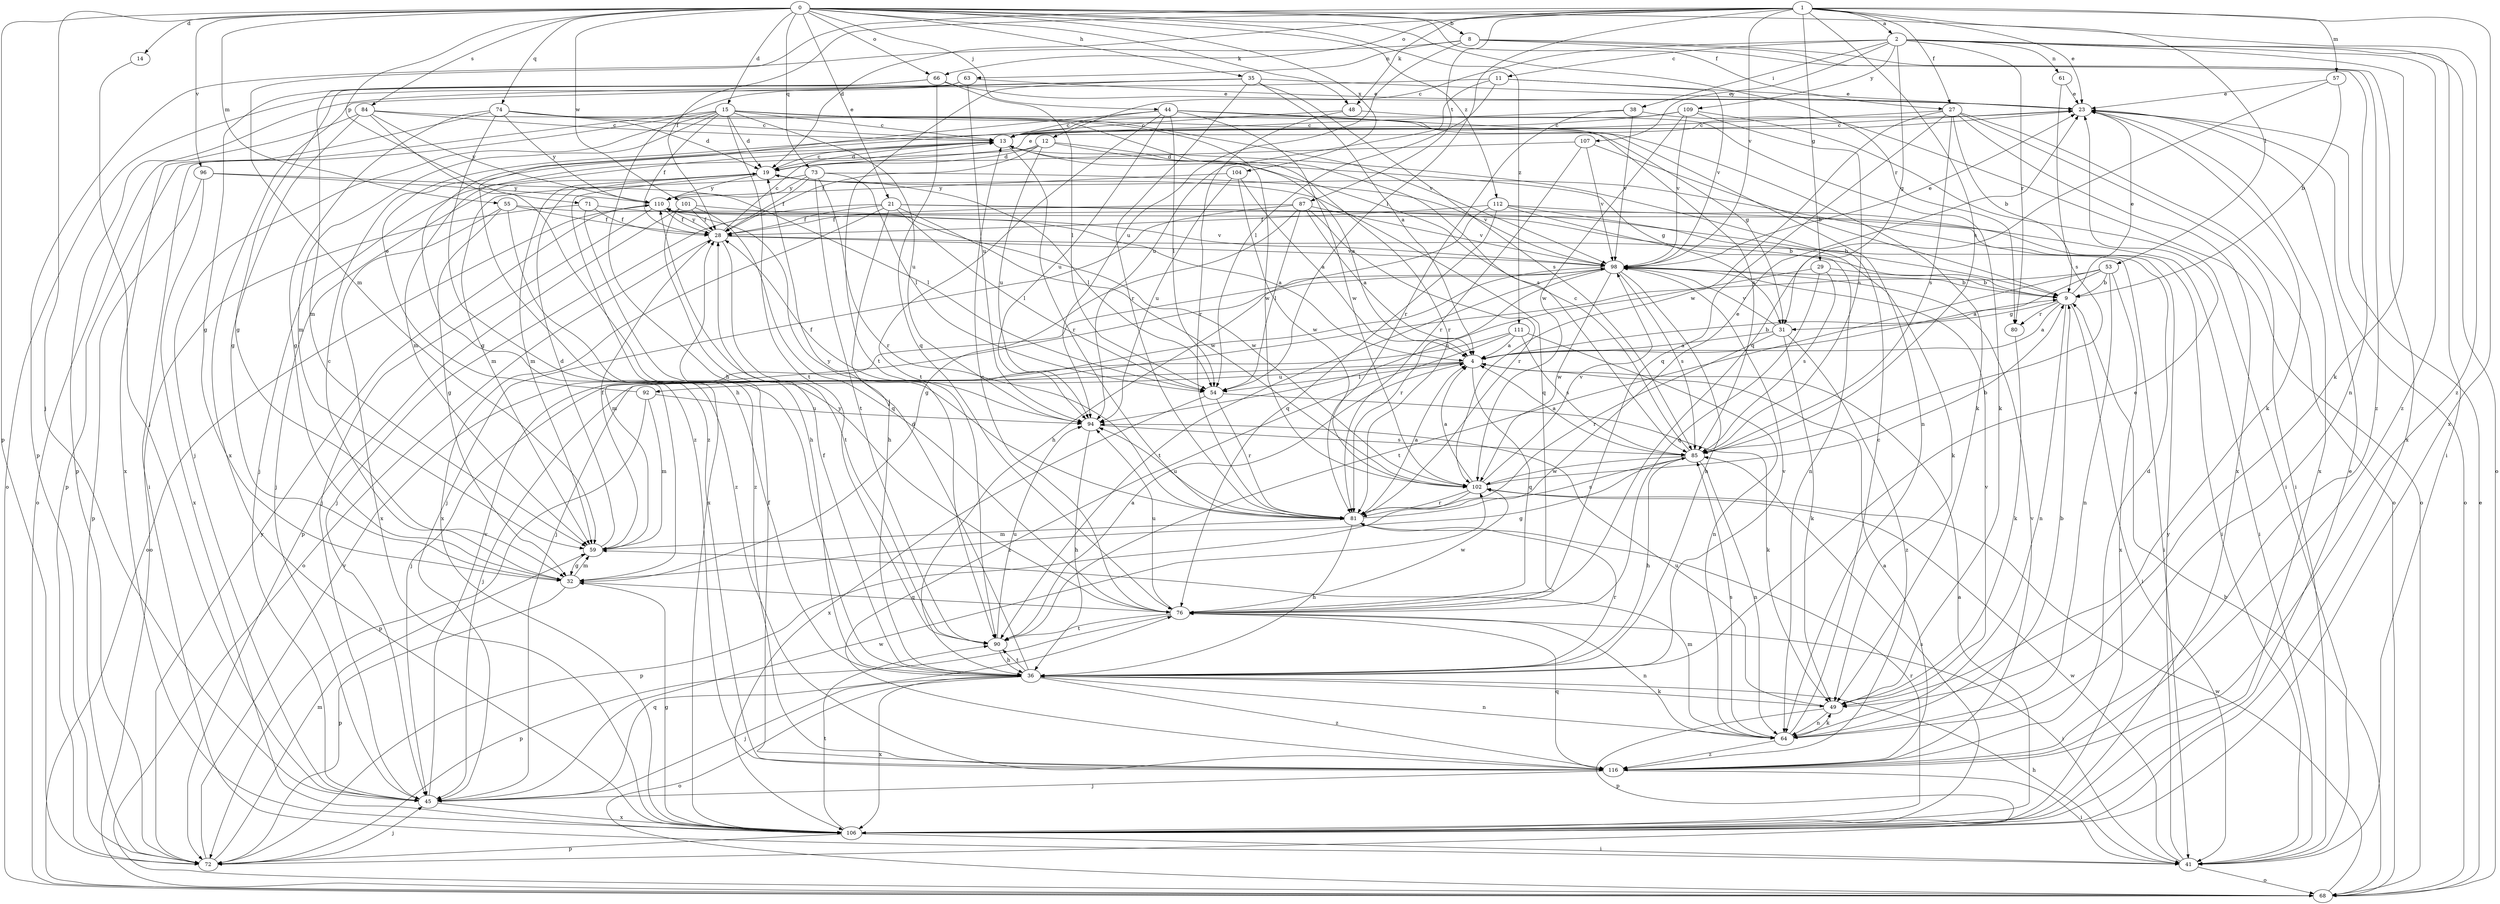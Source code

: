 strict digraph  {
0;
1;
2;
4;
8;
9;
11;
12;
13;
14;
15;
19;
21;
23;
27;
28;
29;
31;
32;
35;
36;
38;
41;
44;
45;
48;
49;
53;
54;
55;
57;
59;
61;
63;
64;
66;
68;
71;
72;
73;
74;
76;
80;
81;
84;
85;
87;
90;
92;
94;
96;
98;
101;
102;
104;
106;
107;
109;
110;
111;
112;
116;
0 -> 8  [label=b];
0 -> 14  [label=d];
0 -> 15  [label=d];
0 -> 21  [label=e];
0 -> 27  [label=f];
0 -> 35  [label=h];
0 -> 44  [label=j];
0 -> 45  [label=j];
0 -> 48  [label=k];
0 -> 55  [label=m];
0 -> 66  [label=o];
0 -> 71  [label=p];
0 -> 72  [label=p];
0 -> 73  [label=q];
0 -> 74  [label=q];
0 -> 80  [label=r];
0 -> 84  [label=s];
0 -> 96  [label=v];
0 -> 101  [label=w];
0 -> 104  [label=x];
0 -> 111  [label=z];
0 -> 112  [label=z];
0 -> 116  [label=z];
1 -> 2  [label=a];
1 -> 19  [label=d];
1 -> 23  [label=e];
1 -> 27  [label=f];
1 -> 28  [label=f];
1 -> 29  [label=g];
1 -> 48  [label=k];
1 -> 53  [label=l];
1 -> 54  [label=l];
1 -> 57  [label=m];
1 -> 59  [label=m];
1 -> 66  [label=o];
1 -> 85  [label=s];
1 -> 87  [label=t];
1 -> 98  [label=v];
1 -> 106  [label=x];
2 -> 11  [label=c];
2 -> 12  [label=c];
2 -> 31  [label=g];
2 -> 38  [label=i];
2 -> 41  [label=i];
2 -> 49  [label=k];
2 -> 61  [label=n];
2 -> 68  [label=o];
2 -> 80  [label=r];
2 -> 107  [label=y];
2 -> 109  [label=y];
2 -> 116  [label=z];
4 -> 9  [label=b];
4 -> 45  [label=j];
4 -> 54  [label=l];
4 -> 76  [label=q];
4 -> 92  [label=u];
8 -> 63  [label=n];
8 -> 64  [label=n];
8 -> 72  [label=p];
8 -> 94  [label=u];
8 -> 106  [label=x];
8 -> 116  [label=z];
9 -> 4  [label=a];
9 -> 23  [label=e];
9 -> 31  [label=g];
9 -> 41  [label=i];
9 -> 64  [label=n];
9 -> 80  [label=r];
11 -> 23  [label=e];
11 -> 54  [label=l];
11 -> 72  [label=p];
11 -> 94  [label=u];
11 -> 98  [label=v];
12 -> 4  [label=a];
12 -> 19  [label=d];
12 -> 28  [label=f];
12 -> 45  [label=j];
12 -> 81  [label=r];
12 -> 94  [label=u];
13 -> 19  [label=d];
13 -> 31  [label=g];
13 -> 59  [label=m];
13 -> 81  [label=r];
14 -> 45  [label=j];
15 -> 13  [label=c];
15 -> 19  [label=d];
15 -> 28  [label=f];
15 -> 31  [label=g];
15 -> 41  [label=i];
15 -> 45  [label=j];
15 -> 49  [label=k];
15 -> 59  [label=m];
15 -> 72  [label=p];
15 -> 90  [label=t];
15 -> 94  [label=u];
15 -> 102  [label=w];
19 -> 13  [label=c];
19 -> 23  [label=e];
19 -> 45  [label=j];
19 -> 54  [label=l];
19 -> 59  [label=m];
19 -> 76  [label=q];
19 -> 106  [label=x];
19 -> 110  [label=y];
21 -> 9  [label=b];
21 -> 28  [label=f];
21 -> 36  [label=h];
21 -> 41  [label=i];
21 -> 45  [label=j];
21 -> 54  [label=l];
21 -> 102  [label=w];
21 -> 106  [label=x];
23 -> 13  [label=c];
23 -> 49  [label=k];
23 -> 68  [label=o];
23 -> 106  [label=x];
27 -> 9  [label=b];
27 -> 13  [label=c];
27 -> 41  [label=i];
27 -> 68  [label=o];
27 -> 76  [label=q];
27 -> 85  [label=s];
27 -> 102  [label=w];
27 -> 106  [label=x];
28 -> 13  [label=c];
28 -> 41  [label=i];
28 -> 68  [label=o];
28 -> 90  [label=t];
28 -> 98  [label=v];
28 -> 110  [label=y];
29 -> 9  [label=b];
29 -> 76  [label=q];
29 -> 85  [label=s];
29 -> 94  [label=u];
31 -> 4  [label=a];
31 -> 49  [label=k];
31 -> 81  [label=r];
31 -> 98  [label=v];
31 -> 116  [label=z];
32 -> 13  [label=c];
32 -> 59  [label=m];
32 -> 72  [label=p];
32 -> 76  [label=q];
35 -> 4  [label=a];
35 -> 23  [label=e];
35 -> 36  [label=h];
35 -> 81  [label=r];
35 -> 85  [label=s];
35 -> 90  [label=t];
35 -> 106  [label=x];
36 -> 19  [label=d];
36 -> 23  [label=e];
36 -> 28  [label=f];
36 -> 45  [label=j];
36 -> 49  [label=k];
36 -> 64  [label=n];
36 -> 68  [label=o];
36 -> 81  [label=r];
36 -> 90  [label=t];
36 -> 98  [label=v];
36 -> 106  [label=x];
36 -> 116  [label=z];
38 -> 13  [label=c];
38 -> 68  [label=o];
38 -> 81  [label=r];
38 -> 98  [label=v];
41 -> 36  [label=h];
41 -> 68  [label=o];
41 -> 102  [label=w];
41 -> 110  [label=y];
44 -> 13  [label=c];
44 -> 54  [label=l];
44 -> 64  [label=n];
44 -> 85  [label=s];
44 -> 90  [label=t];
44 -> 94  [label=u];
44 -> 102  [label=w];
44 -> 116  [label=z];
45 -> 76  [label=q];
45 -> 98  [label=v];
45 -> 102  [label=w];
45 -> 106  [label=x];
48 -> 13  [label=c];
48 -> 49  [label=k];
48 -> 81  [label=r];
49 -> 64  [label=n];
49 -> 72  [label=p];
49 -> 94  [label=u];
49 -> 98  [label=v];
53 -> 4  [label=a];
53 -> 9  [label=b];
53 -> 45  [label=j];
53 -> 64  [label=n];
53 -> 90  [label=t];
53 -> 106  [label=x];
54 -> 49  [label=k];
54 -> 81  [label=r];
54 -> 106  [label=x];
55 -> 28  [label=f];
55 -> 32  [label=g];
55 -> 102  [label=w];
55 -> 106  [label=x];
55 -> 116  [label=z];
57 -> 9  [label=b];
57 -> 23  [label=e];
57 -> 76  [label=q];
59 -> 19  [label=d];
59 -> 28  [label=f];
59 -> 32  [label=g];
61 -> 23  [label=e];
61 -> 85  [label=s];
63 -> 23  [label=e];
63 -> 32  [label=g];
63 -> 68  [label=o];
63 -> 94  [label=u];
64 -> 9  [label=b];
64 -> 13  [label=c];
64 -> 49  [label=k];
64 -> 59  [label=m];
64 -> 85  [label=s];
64 -> 116  [label=z];
66 -> 23  [label=e];
66 -> 32  [label=g];
66 -> 54  [label=l];
66 -> 59  [label=m];
66 -> 76  [label=q];
68 -> 9  [label=b];
68 -> 23  [label=e];
68 -> 102  [label=w];
71 -> 9  [label=b];
71 -> 28  [label=f];
71 -> 68  [label=o];
71 -> 116  [label=z];
72 -> 45  [label=j];
72 -> 59  [label=m];
72 -> 98  [label=v];
72 -> 110  [label=y];
73 -> 28  [label=f];
73 -> 54  [label=l];
73 -> 59  [label=m];
73 -> 81  [label=r];
73 -> 90  [label=t];
73 -> 98  [label=v];
73 -> 110  [label=y];
74 -> 13  [label=c];
74 -> 19  [label=d];
74 -> 32  [label=g];
74 -> 98  [label=v];
74 -> 106  [label=x];
74 -> 110  [label=y];
74 -> 116  [label=z];
76 -> 13  [label=c];
76 -> 41  [label=i];
76 -> 64  [label=n];
76 -> 72  [label=p];
76 -> 90  [label=t];
76 -> 94  [label=u];
76 -> 102  [label=w];
76 -> 110  [label=y];
80 -> 49  [label=k];
81 -> 4  [label=a];
81 -> 23  [label=e];
81 -> 36  [label=h];
81 -> 59  [label=m];
81 -> 85  [label=s];
81 -> 94  [label=u];
81 -> 110  [label=y];
84 -> 13  [label=c];
84 -> 32  [label=g];
84 -> 36  [label=h];
84 -> 68  [label=o];
84 -> 85  [label=s];
84 -> 110  [label=y];
85 -> 4  [label=a];
85 -> 13  [label=c];
85 -> 32  [label=g];
85 -> 36  [label=h];
85 -> 64  [label=n];
85 -> 102  [label=w];
87 -> 4  [label=a];
87 -> 28  [label=f];
87 -> 32  [label=g];
87 -> 45  [label=j];
87 -> 54  [label=l];
87 -> 81  [label=r];
87 -> 98  [label=v];
90 -> 4  [label=a];
90 -> 36  [label=h];
90 -> 94  [label=u];
92 -> 23  [label=e];
92 -> 59  [label=m];
92 -> 72  [label=p];
92 -> 94  [label=u];
94 -> 28  [label=f];
94 -> 36  [label=h];
94 -> 85  [label=s];
96 -> 54  [label=l];
96 -> 72  [label=p];
96 -> 106  [label=x];
96 -> 110  [label=y];
98 -> 9  [label=b];
98 -> 23  [label=e];
98 -> 36  [label=h];
98 -> 59  [label=m];
98 -> 81  [label=r];
98 -> 85  [label=s];
98 -> 90  [label=t];
98 -> 102  [label=w];
101 -> 4  [label=a];
101 -> 28  [label=f];
101 -> 36  [label=h];
101 -> 72  [label=p];
101 -> 76  [label=q];
102 -> 4  [label=a];
102 -> 9  [label=b];
102 -> 72  [label=p];
102 -> 81  [label=r];
102 -> 98  [label=v];
104 -> 4  [label=a];
104 -> 94  [label=u];
104 -> 102  [label=w];
104 -> 110  [label=y];
106 -> 4  [label=a];
106 -> 23  [label=e];
106 -> 32  [label=g];
106 -> 41  [label=i];
106 -> 72  [label=p];
106 -> 81  [label=r];
106 -> 85  [label=s];
106 -> 90  [label=t];
107 -> 9  [label=b];
107 -> 19  [label=d];
107 -> 81  [label=r];
107 -> 98  [label=v];
109 -> 13  [label=c];
109 -> 32  [label=g];
109 -> 41  [label=i];
109 -> 85  [label=s];
109 -> 98  [label=v];
109 -> 102  [label=w];
110 -> 28  [label=f];
110 -> 45  [label=j];
110 -> 68  [label=o];
110 -> 98  [label=v];
111 -> 4  [label=a];
111 -> 45  [label=j];
111 -> 64  [label=n];
111 -> 85  [label=s];
111 -> 116  [label=z];
112 -> 28  [label=f];
112 -> 36  [label=h];
112 -> 41  [label=i];
112 -> 49  [label=k];
112 -> 64  [label=n];
112 -> 76  [label=q];
116 -> 4  [label=a];
116 -> 19  [label=d];
116 -> 28  [label=f];
116 -> 41  [label=i];
116 -> 45  [label=j];
116 -> 76  [label=q];
116 -> 98  [label=v];
}
